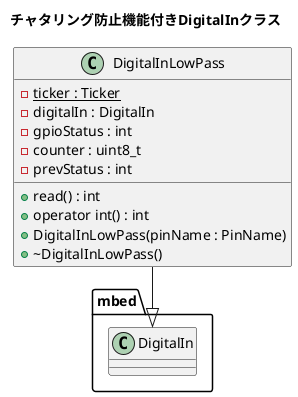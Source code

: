 @startuml

title チャタリング防止機能付きDigitalInクラス

package "mbed" as PackageMBED{
  class "DigitalIn" as ClassDigitalIn{

  }
}

class "DigitalInLowPass" as ClassDigitalInLowPath {
  -{static}ticker : Ticker
  -digitalIn : DigitalIn
  -gpioStatus : int
  -counter : uint8_t
  -prevStatus : int
  +read() : int
  +operator int() : int
  +DigitalInLowPass(pinName : PinName)
  +~DigitalInLowPass()
}

ClassDigitalInLowPath --|> ClassDigitalIn
@enduml
